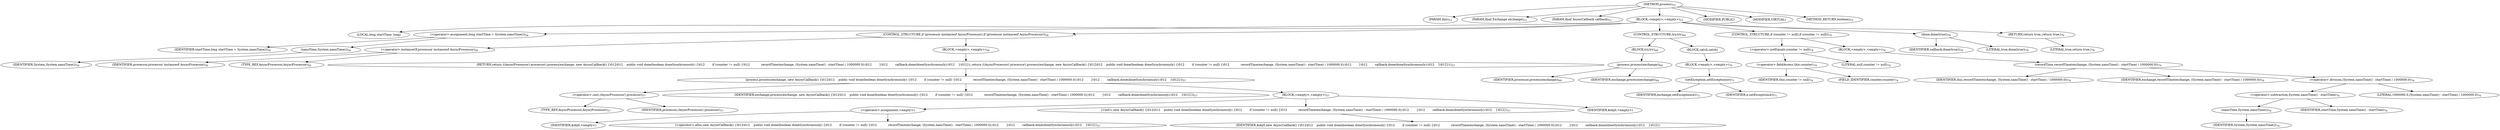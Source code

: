digraph "process" {  
"57" [label = <(METHOD,process)<SUB>53</SUB>> ]
"10" [label = <(PARAM,this)<SUB>53</SUB>> ]
"58" [label = <(PARAM,final Exchange exchange)<SUB>53</SUB>> ]
"59" [label = <(PARAM,final AsyncCallback callback)<SUB>53</SUB>> ]
"60" [label = <(BLOCK,&lt;empty&gt;,&lt;empty&gt;)<SUB>53</SUB>> ]
"61" [label = <(LOCAL,long startTime: long)> ]
"62" [label = <(&lt;operator&gt;.assignment,long startTime = System.nanoTime())<SUB>54</SUB>> ]
"63" [label = <(IDENTIFIER,startTime,long startTime = System.nanoTime())<SUB>54</SUB>> ]
"64" [label = <(nanoTime,System.nanoTime())<SUB>54</SUB>> ]
"65" [label = <(IDENTIFIER,System,System.nanoTime())<SUB>54</SUB>> ]
"66" [label = <(CONTROL_STRUCTURE,if (processor instanceof AsyncProcessor),if (processor instanceof AsyncProcessor))<SUB>56</SUB>> ]
"67" [label = <(&lt;operator&gt;.instanceOf,processor instanceof AsyncProcessor)<SUB>56</SUB>> ]
"68" [label = <(IDENTIFIER,processor,processor instanceof AsyncProcessor)<SUB>56</SUB>> ]
"69" [label = <(TYPE_REF,AsyncProcessor,AsyncProcessor)<SUB>56</SUB>> ]
"70" [label = <(BLOCK,&lt;empty&gt;,&lt;empty&gt;)<SUB>56</SUB>> ]
"71" [label = <(RETURN,return ((AsyncProcessor) processor).process(exchange, new AsyncCallback() {\012\012    public void done(boolean doneSynchronously) {\012        if (counter != null) {\012            recordTime(exchange, (System.nanoTime() - startTime) / 1000000.0);\012        }\012        callback.done(doneSynchronously);\012    }\012});,return ((AsyncProcessor) processor).process(exchange, new AsyncCallback() {\012\012    public void done(boolean doneSynchronously) {\012        if (counter != null) {\012            recordTime(exchange, (System.nanoTime() - startTime) / 1000000.0);\012        }\012        callback.done(doneSynchronously);\012    }\012});)<SUB>57</SUB>> ]
"72" [label = <(process,process(exchange, new AsyncCallback() {\012\012    public void done(boolean doneSynchronously) {\012        if (counter != null) {\012            recordTime(exchange, (System.nanoTime() - startTime) / 1000000.0);\012        }\012        callback.done(doneSynchronously);\012    }\012}))<SUB>57</SUB>> ]
"73" [label = <(&lt;operator&gt;.cast,(AsyncProcessor) processor)<SUB>57</SUB>> ]
"74" [label = <(TYPE_REF,AsyncProcessor,AsyncProcessor)<SUB>57</SUB>> ]
"75" [label = <(IDENTIFIER,processor,(AsyncProcessor) processor)<SUB>57</SUB>> ]
"76" [label = <(IDENTIFIER,exchange,process(exchange, new AsyncCallback() {\012\012    public void done(boolean doneSynchronously) {\012        if (counter != null) {\012            recordTime(exchange, (System.nanoTime() - startTime) / 1000000.0);\012        }\012        callback.done(doneSynchronously);\012    }\012}))<SUB>57</SUB>> ]
"77" [label = <(BLOCK,&lt;empty&gt;,&lt;empty&gt;)<SUB>57</SUB>> ]
"78" [label = <(&lt;operator&gt;.assignment,&lt;empty&gt;)> ]
"79" [label = <(IDENTIFIER,$obj0,&lt;empty&gt;)> ]
"80" [label = <(&lt;operator&gt;.alloc,new AsyncCallback() {\012\012    public void done(boolean doneSynchronously) {\012        if (counter != null) {\012            recordTime(exchange, (System.nanoTime() - startTime) / 1000000.0);\012        }\012        callback.done(doneSynchronously);\012    }\012})<SUB>57</SUB>> ]
"81" [label = <(&lt;init&gt;,new AsyncCallback() {\012\012    public void done(boolean doneSynchronously) {\012        if (counter != null) {\012            recordTime(exchange, (System.nanoTime() - startTime) / 1000000.0);\012        }\012        callback.done(doneSynchronously);\012    }\012})<SUB>57</SUB>> ]
"82" [label = <(IDENTIFIER,$obj0,new AsyncCallback() {\012\012    public void done(boolean doneSynchronously) {\012        if (counter != null) {\012            recordTime(exchange, (System.nanoTime() - startTime) / 1000000.0);\012        }\012        callback.done(doneSynchronously);\012    }\012})> ]
"83" [label = <(IDENTIFIER,$obj0,&lt;empty&gt;)> ]
"84" [label = <(CONTROL_STRUCTURE,try,try)<SUB>68</SUB>> ]
"85" [label = <(BLOCK,try,try)<SUB>68</SUB>> ]
"86" [label = <(process,process(exchange))<SUB>69</SUB>> ]
"87" [label = <(IDENTIFIER,processor,process(exchange))<SUB>69</SUB>> ]
"88" [label = <(IDENTIFIER,exchange,process(exchange))<SUB>69</SUB>> ]
"89" [label = <(BLOCK,catch,catch)> ]
"90" [label = <(BLOCK,&lt;empty&gt;,&lt;empty&gt;)<SUB>70</SUB>> ]
"91" [label = <(setException,setException(e))<SUB>71</SUB>> ]
"92" [label = <(IDENTIFIER,exchange,setException(e))<SUB>71</SUB>> ]
"93" [label = <(IDENTIFIER,e,setException(e))<SUB>71</SUB>> ]
"94" [label = <(CONTROL_STRUCTURE,if (counter != null),if (counter != null))<SUB>74</SUB>> ]
"95" [label = <(&lt;operator&gt;.notEquals,counter != null)<SUB>74</SUB>> ]
"96" [label = <(&lt;operator&gt;.fieldAccess,this.counter)<SUB>74</SUB>> ]
"97" [label = <(IDENTIFIER,this,counter != null)<SUB>74</SUB>> ]
"98" [label = <(FIELD_IDENTIFIER,counter,counter)<SUB>74</SUB>> ]
"99" [label = <(LITERAL,null,counter != null)<SUB>74</SUB>> ]
"100" [label = <(BLOCK,&lt;empty&gt;,&lt;empty&gt;)<SUB>74</SUB>> ]
"101" [label = <(recordTime,recordTime(exchange, (System.nanoTime() - startTime) / 1000000.0))<SUB>76</SUB>> ]
"9" [label = <(IDENTIFIER,this,recordTime(exchange, (System.nanoTime() - startTime) / 1000000.0))<SUB>76</SUB>> ]
"102" [label = <(IDENTIFIER,exchange,recordTime(exchange, (System.nanoTime() - startTime) / 1000000.0))<SUB>76</SUB>> ]
"103" [label = <(&lt;operator&gt;.division,(System.nanoTime() - startTime) / 1000000.0)<SUB>76</SUB>> ]
"104" [label = <(&lt;operator&gt;.subtraction,System.nanoTime() - startTime)<SUB>76</SUB>> ]
"105" [label = <(nanoTime,System.nanoTime())<SUB>76</SUB>> ]
"106" [label = <(IDENTIFIER,System,System.nanoTime())<SUB>76</SUB>> ]
"107" [label = <(IDENTIFIER,startTime,System.nanoTime() - startTime)<SUB>76</SUB>> ]
"108" [label = <(LITERAL,1000000.0,(System.nanoTime() - startTime) / 1000000.0)<SUB>76</SUB>> ]
"109" [label = <(done,done(true))<SUB>78</SUB>> ]
"110" [label = <(IDENTIFIER,callback,done(true))<SUB>78</SUB>> ]
"111" [label = <(LITERAL,true,done(true))<SUB>78</SUB>> ]
"112" [label = <(RETURN,return true;,return true;)<SUB>79</SUB>> ]
"113" [label = <(LITERAL,true,return true;)<SUB>79</SUB>> ]
"114" [label = <(MODIFIER,PUBLIC)> ]
"115" [label = <(MODIFIER,VIRTUAL)> ]
"116" [label = <(METHOD_RETURN,boolean)<SUB>53</SUB>> ]
  "57" -> "10" 
  "57" -> "58" 
  "57" -> "59" 
  "57" -> "60" 
  "57" -> "114" 
  "57" -> "115" 
  "57" -> "116" 
  "60" -> "61" 
  "60" -> "62" 
  "60" -> "66" 
  "60" -> "84" 
  "60" -> "94" 
  "60" -> "109" 
  "60" -> "112" 
  "62" -> "63" 
  "62" -> "64" 
  "64" -> "65" 
  "66" -> "67" 
  "66" -> "70" 
  "67" -> "68" 
  "67" -> "69" 
  "70" -> "71" 
  "71" -> "72" 
  "72" -> "73" 
  "72" -> "76" 
  "72" -> "77" 
  "73" -> "74" 
  "73" -> "75" 
  "77" -> "78" 
  "77" -> "81" 
  "77" -> "83" 
  "78" -> "79" 
  "78" -> "80" 
  "81" -> "82" 
  "84" -> "85" 
  "84" -> "89" 
  "85" -> "86" 
  "86" -> "87" 
  "86" -> "88" 
  "89" -> "90" 
  "90" -> "91" 
  "91" -> "92" 
  "91" -> "93" 
  "94" -> "95" 
  "94" -> "100" 
  "95" -> "96" 
  "95" -> "99" 
  "96" -> "97" 
  "96" -> "98" 
  "100" -> "101" 
  "101" -> "9" 
  "101" -> "102" 
  "101" -> "103" 
  "103" -> "104" 
  "103" -> "108" 
  "104" -> "105" 
  "104" -> "107" 
  "105" -> "106" 
  "109" -> "110" 
  "109" -> "111" 
  "112" -> "113" 
}
